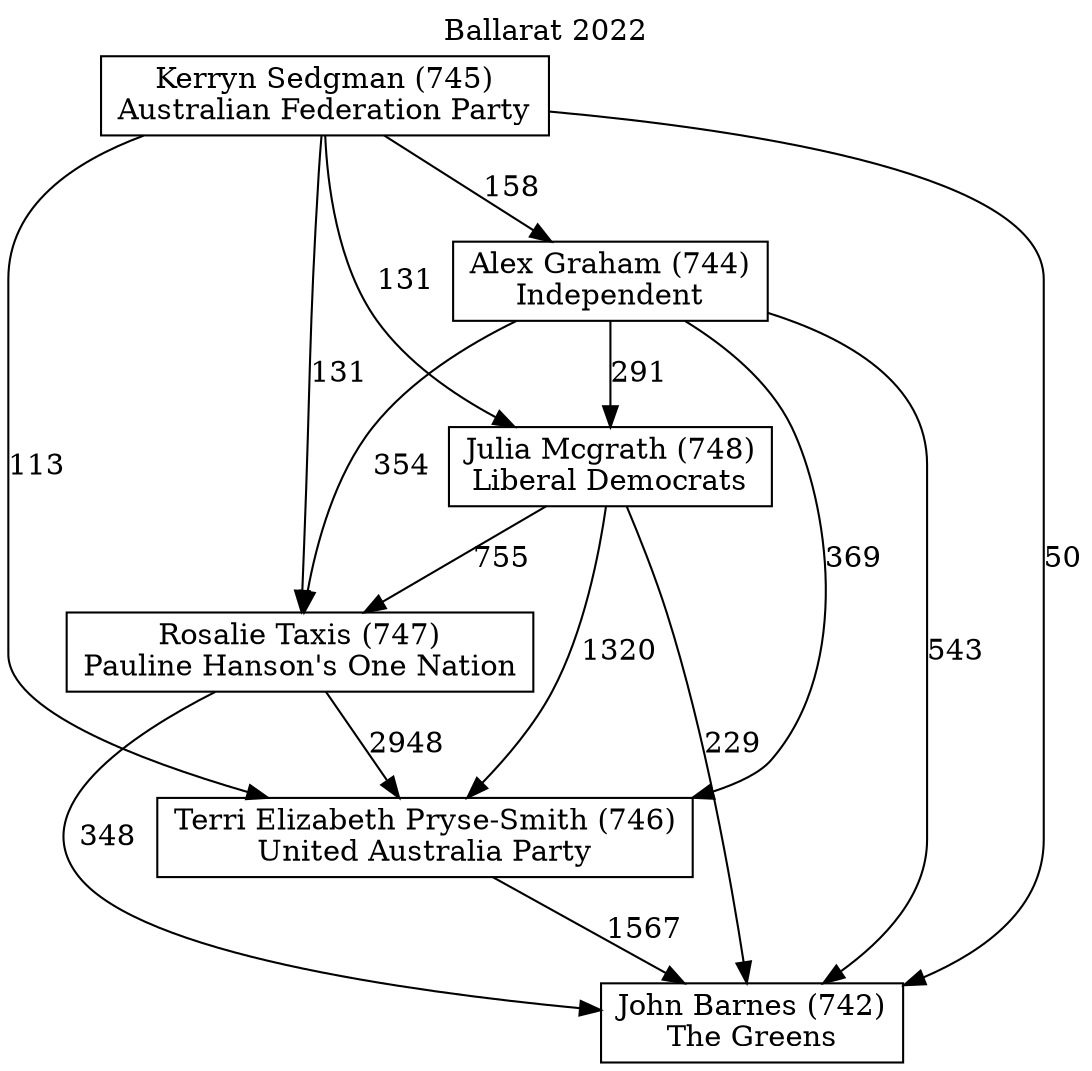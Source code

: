 // House preference flow
digraph "John Barnes (742)_Ballarat_2022" {
	graph [label="Ballarat 2022" labelloc=t mclimit=10]
	node [shape=box]
	"Terri Elizabeth Pryse-Smith (746)" [label="Terri Elizabeth Pryse-Smith (746)
United Australia Party"]
	"Alex Graham (744)" [label="Alex Graham (744)
Independent"]
	"John Barnes (742)" [label="John Barnes (742)
The Greens"]
	"Julia Mcgrath (748)" [label="Julia Mcgrath (748)
Liberal Democrats"]
	"Kerryn Sedgman (745)" [label="Kerryn Sedgman (745)
Australian Federation Party"]
	"Rosalie Taxis (747)" [label="Rosalie Taxis (747)
Pauline Hanson's One Nation"]
	"Julia Mcgrath (748)" -> "Rosalie Taxis (747)" [label=755]
	"Kerryn Sedgman (745)" -> "Rosalie Taxis (747)" [label=131]
	"Kerryn Sedgman (745)" -> "Julia Mcgrath (748)" [label=131]
	"Julia Mcgrath (748)" -> "John Barnes (742)" [label=229]
	"Kerryn Sedgman (745)" -> "Terri Elizabeth Pryse-Smith (746)" [label=113]
	"Alex Graham (744)" -> "Julia Mcgrath (748)" [label=291]
	"Alex Graham (744)" -> "Rosalie Taxis (747)" [label=354]
	"Kerryn Sedgman (745)" -> "John Barnes (742)" [label=50]
	"Alex Graham (744)" -> "Terri Elizabeth Pryse-Smith (746)" [label=369]
	"Kerryn Sedgman (745)" -> "Alex Graham (744)" [label=158]
	"Julia Mcgrath (748)" -> "Terri Elizabeth Pryse-Smith (746)" [label=1320]
	"Terri Elizabeth Pryse-Smith (746)" -> "John Barnes (742)" [label=1567]
	"Alex Graham (744)" -> "John Barnes (742)" [label=543]
	"Rosalie Taxis (747)" -> "Terri Elizabeth Pryse-Smith (746)" [label=2948]
	"Rosalie Taxis (747)" -> "John Barnes (742)" [label=348]
}
